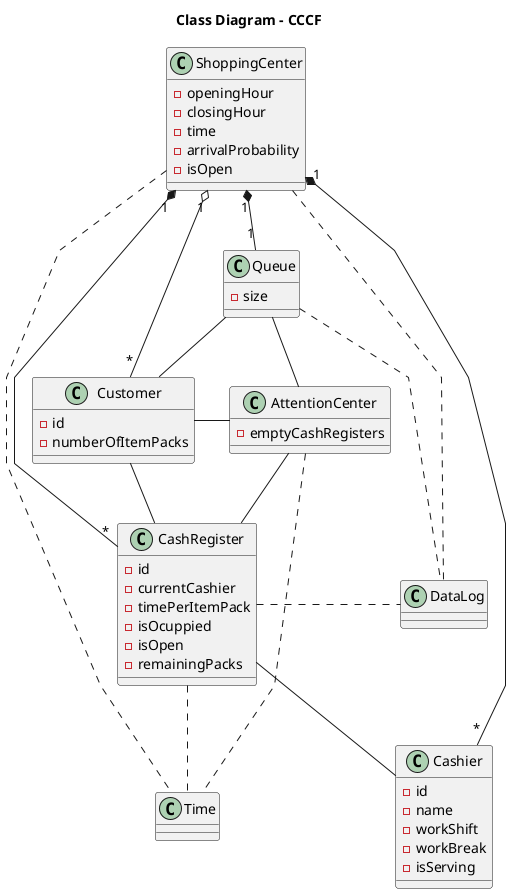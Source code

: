 @startuml

skinparam linetype polyline

title Class Diagram - CCCF

class ShoppingCenter {
    - openingHour
    - closingHour
    - time
    - arrivalProbability
    - isOpen
}

class AttentionCenter{
    - emptyCashRegisters
}

class CashRegister {
    - id
    - currentCashier
    - timePerItemPack
    - isOcuppied
    - isOpen
    - remainingPacks
}

class Customer {
    - id
    - numberOfItemPacks
}

class Queue {
    - size
}

class Cashier {
    - id
    - name
    - workShift
    - workBreak
    - isServing
}

class DataLog{

}

class Time{

}


ShoppingCenter "1" *-- "1" Queue
ShoppingCenter "1" o-- "*" Customer
ShoppingCenter "1" *-- "*" Cashier
ShoppingCenter "1" *-- "*" CashRegister

Queue -- AttentionCenter
Queue --  Customer
Queue .right. DataLog


AttentionCenter -left- Customer
AttentionCenter -- CashRegister
AttentionCenter .. Time

CashRegister -- Cashier
CashRegister -- Customer
CashRegister .. Time

ShoppingCenter ..R Time
ShoppingCenter .. DataLog
CashRegister .right. DataLog

@enduml